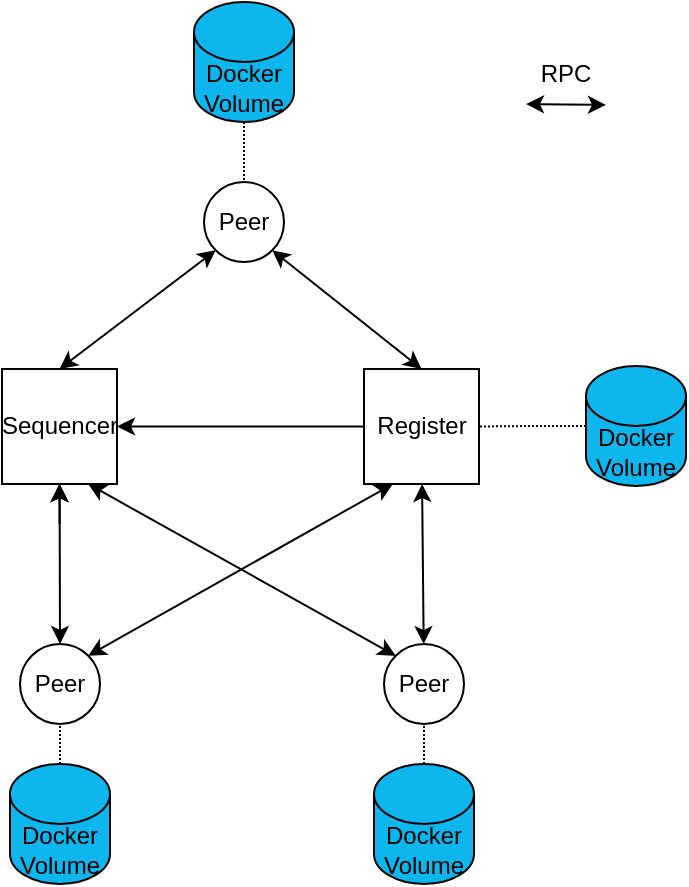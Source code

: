 <mxfile version="15.5.0" type="device"><diagram id="7n7W4GD8WgVaZZ36z5SO" name="Page-1"><mxGraphModel dx="1038" dy="459" grid="1" gridSize="10" guides="1" tooltips="1" connect="1" arrows="1" fold="1" page="1" pageScale="1" pageWidth="827" pageHeight="1169" math="0" shadow="0"><root><mxCell id="0"/><mxCell id="1" parent="0"/><mxCell id="UhxArxTYmVB5pwQFxY_8-14" style="rounded=0;orthogonalLoop=1;jettySize=auto;html=1;exitX=0;exitY=0;exitDx=0;exitDy=0;entryX=0.75;entryY=1;entryDx=0;entryDy=0;startArrow=classic;startFill=1;endArrow=classic;endFill=1;" parent="1" source="UhxArxTYmVB5pwQFxY_8-1" target="UhxArxTYmVB5pwQFxY_8-5" edge="1"><mxGeometry relative="1" as="geometry"/></mxCell><mxCell id="UhxArxTYmVB5pwQFxY_8-1" value="Peer" style="ellipse;whiteSpace=wrap;html=1;aspect=fixed;" parent="1" vertex="1"><mxGeometry x="469" y="340" width="40" height="40" as="geometry"/></mxCell><mxCell id="UhxArxTYmVB5pwQFxY_8-15" style="edgeStyle=none;rounded=0;orthogonalLoop=1;jettySize=auto;html=1;exitX=0;exitY=1;exitDx=0;exitDy=0;startArrow=classic;startFill=1;endArrow=classic;endFill=1;entryX=0.5;entryY=0;entryDx=0;entryDy=0;" parent="1" source="UhxArxTYmVB5pwQFxY_8-2" target="UhxArxTYmVB5pwQFxY_8-5" edge="1"><mxGeometry relative="1" as="geometry"><mxPoint x="270" y="200" as="targetPoint"/></mxGeometry></mxCell><mxCell id="UhxArxTYmVB5pwQFxY_8-17" style="edgeStyle=none;rounded=0;orthogonalLoop=1;jettySize=auto;html=1;exitX=1;exitY=1;exitDx=0;exitDy=0;startArrow=classic;startFill=1;endArrow=classic;endFill=1;entryX=0.5;entryY=0;entryDx=0;entryDy=0;" parent="1" source="UhxArxTYmVB5pwQFxY_8-2" target="UhxArxTYmVB5pwQFxY_8-10" edge="1"><mxGeometry relative="1" as="geometry"><mxPoint x="500" y="200" as="targetPoint"/></mxGeometry></mxCell><mxCell id="UhxArxTYmVB5pwQFxY_8-2" value="Peer" style="ellipse;whiteSpace=wrap;html=1;aspect=fixed;" parent="1" vertex="1"><mxGeometry x="379" y="109" width="40" height="40" as="geometry"/></mxCell><mxCell id="UhxArxTYmVB5pwQFxY_8-16" value="" style="edgeStyle=none;rounded=0;orthogonalLoop=1;jettySize=auto;html=1;startArrow=classic;startFill=1;endArrow=classic;endFill=1;" parent="1" source="UhxArxTYmVB5pwQFxY_8-3" target="UhxArxTYmVB5pwQFxY_8-5" edge="1"><mxGeometry relative="1" as="geometry"/></mxCell><mxCell id="UhxArxTYmVB5pwQFxY_8-18" style="edgeStyle=none;rounded=0;orthogonalLoop=1;jettySize=auto;html=1;exitX=1;exitY=0;exitDx=0;exitDy=0;entryX=0.25;entryY=1;entryDx=0;entryDy=0;startArrow=classic;startFill=1;endArrow=classic;endFill=1;" parent="1" source="UhxArxTYmVB5pwQFxY_8-3" target="UhxArxTYmVB5pwQFxY_8-10" edge="1"><mxGeometry relative="1" as="geometry"/></mxCell><mxCell id="UhxArxTYmVB5pwQFxY_8-3" value="Peer" style="ellipse;whiteSpace=wrap;html=1;aspect=fixed;" parent="1" vertex="1"><mxGeometry x="287" y="340" width="40" height="40" as="geometry"/></mxCell><mxCell id="UhxArxTYmVB5pwQFxY_8-5" value="Sequencer" style="whiteSpace=wrap;html=1;aspect=fixed;" parent="1" vertex="1"><mxGeometry x="278" y="202.5" width="57.5" height="57.5" as="geometry"/></mxCell><mxCell id="UhxArxTYmVB5pwQFxY_8-9" style="edgeStyle=orthogonalEdgeStyle;rounded=0;orthogonalLoop=1;jettySize=auto;html=1;exitX=0.5;exitY=1;exitDx=0;exitDy=0;startArrow=classic;startFill=1;" parent="1" source="UhxArxTYmVB5pwQFxY_8-5" target="UhxArxTYmVB5pwQFxY_8-5" edge="1"><mxGeometry relative="1" as="geometry"/></mxCell><mxCell id="UhxArxTYmVB5pwQFxY_8-23" style="edgeStyle=none;rounded=0;orthogonalLoop=1;jettySize=auto;html=1;startArrow=classic;startFill=1;endArrow=classic;endFill=1;" parent="1" source="UhxArxTYmVB5pwQFxY_8-10" target="UhxArxTYmVB5pwQFxY_8-1" edge="1"><mxGeometry relative="1" as="geometry"/></mxCell><mxCell id="-sKkMsIb79JQdxmADYep-1" style="edgeStyle=orthogonalEdgeStyle;rounded=0;orthogonalLoop=1;jettySize=auto;html=1;exitX=0;exitY=0.5;exitDx=0;exitDy=0;entryX=1;entryY=0.5;entryDx=0;entryDy=0;" parent="1" source="UhxArxTYmVB5pwQFxY_8-10" target="UhxArxTYmVB5pwQFxY_8-5" edge="1"><mxGeometry relative="1" as="geometry"/></mxCell><mxCell id="UhxArxTYmVB5pwQFxY_8-10" value="Register" style="whiteSpace=wrap;html=1;aspect=fixed;" parent="1" vertex="1"><mxGeometry x="459" y="202.5" width="57.5" height="57.5" as="geometry"/></mxCell><mxCell id="_iCXyssdvEK1cdqRlwWR-6" style="edgeStyle=none;rounded=0;orthogonalLoop=1;jettySize=auto;html=1;exitX=0.5;exitY=0;exitDx=0;exitDy=0;exitPerimeter=0;entryX=0.5;entryY=1;entryDx=0;entryDy=0;dashed=1;dashPattern=1 1;startArrow=none;startFill=0;endArrow=none;endFill=0;" parent="1" source="_iCXyssdvEK1cdqRlwWR-1" target="UhxArxTYmVB5pwQFxY_8-3" edge="1"><mxGeometry relative="1" as="geometry"/></mxCell><mxCell id="_iCXyssdvEK1cdqRlwWR-1" value="&lt;div&gt;Docker&lt;/div&gt;&lt;div&gt;Volume&lt;br&gt;&lt;/div&gt;" style="shape=cylinder3;whiteSpace=wrap;html=1;boundedLbl=1;backgroundOutline=1;size=15;strokeWidth=1;fillColor=#0db7ed;" parent="1" vertex="1"><mxGeometry x="282" y="400" width="50" height="60" as="geometry"/></mxCell><mxCell id="_iCXyssdvEK1cdqRlwWR-5" style="edgeStyle=none;rounded=0;orthogonalLoop=1;jettySize=auto;html=1;entryX=0.5;entryY=1;entryDx=0;entryDy=0;dashed=1;dashPattern=1 1;startArrow=none;startFill=0;endArrow=none;endFill=0;" parent="1" source="_iCXyssdvEK1cdqRlwWR-2" target="UhxArxTYmVB5pwQFxY_8-1" edge="1"><mxGeometry relative="1" as="geometry"/></mxCell><mxCell id="_iCXyssdvEK1cdqRlwWR-2" value="&lt;div&gt;Docker&lt;/div&gt;&lt;div&gt;Volume&lt;br&gt;&lt;/div&gt;" style="shape=cylinder3;whiteSpace=wrap;html=1;boundedLbl=1;backgroundOutline=1;size=15;strokeWidth=1;fillColor=#0db7ed;" parent="1" vertex="1"><mxGeometry x="464" y="400" width="50" height="60" as="geometry"/></mxCell><mxCell id="_iCXyssdvEK1cdqRlwWR-4" style="edgeStyle=none;rounded=0;orthogonalLoop=1;jettySize=auto;html=1;exitX=0.5;exitY=1;exitDx=0;exitDy=0;exitPerimeter=0;entryX=0.5;entryY=0;entryDx=0;entryDy=0;dashed=1;dashPattern=1 1;startArrow=none;startFill=0;endArrow=none;endFill=0;" parent="1" source="_iCXyssdvEK1cdqRlwWR-3" target="UhxArxTYmVB5pwQFxY_8-2" edge="1"><mxGeometry relative="1" as="geometry"/></mxCell><mxCell id="_iCXyssdvEK1cdqRlwWR-3" value="&lt;div&gt;Docker&lt;/div&gt;&lt;div&gt;Volume&lt;br&gt;&lt;/div&gt;" style="shape=cylinder3;whiteSpace=wrap;html=1;boundedLbl=1;backgroundOutline=1;size=15;strokeWidth=1;fillColor=#0db7ed;" parent="1" vertex="1"><mxGeometry x="374" y="19" width="50" height="60" as="geometry"/></mxCell><mxCell id="BKXwjQtKl3fHT8iTnuWZ-4" style="edgeStyle=none;rounded=0;orthogonalLoop=1;jettySize=auto;html=1;exitX=1;exitY=0.5;exitDx=0;exitDy=0;startArrow=classic;startFill=1;endArrow=classic;endFill=1;" parent="1" edge="1"><mxGeometry relative="1" as="geometry"><mxPoint x="540" y="70" as="sourcePoint"/><mxPoint x="580" y="70.5" as="targetPoint"/></mxGeometry></mxCell><mxCell id="BKXwjQtKl3fHT8iTnuWZ-5" value="RPC" style="text;html=1;strokeColor=none;fillColor=none;align=center;verticalAlign=middle;whiteSpace=wrap;rounded=0;" parent="1" vertex="1"><mxGeometry x="530" y="40" width="60" height="30" as="geometry"/></mxCell><mxCell id="-sKkMsIb79JQdxmADYep-5" style="edgeStyle=orthogonalEdgeStyle;rounded=0;orthogonalLoop=1;jettySize=auto;html=1;entryX=1;entryY=0.5;entryDx=0;entryDy=0;endArrow=none;endFill=0;dashed=1;dashPattern=1 1;" parent="1" source="-sKkMsIb79JQdxmADYep-4" target="UhxArxTYmVB5pwQFxY_8-10" edge="1"><mxGeometry relative="1" as="geometry"/></mxCell><mxCell id="-sKkMsIb79JQdxmADYep-4" value="&lt;div&gt;Docker&lt;/div&gt;&lt;div&gt;Volume&lt;br&gt;&lt;/div&gt;" style="shape=cylinder3;whiteSpace=wrap;html=1;boundedLbl=1;backgroundOutline=1;size=15;strokeWidth=1;fillColor=#0db7ed;" parent="1" vertex="1"><mxGeometry x="570" y="201" width="50" height="60" as="geometry"/></mxCell></root></mxGraphModel></diagram></mxfile>